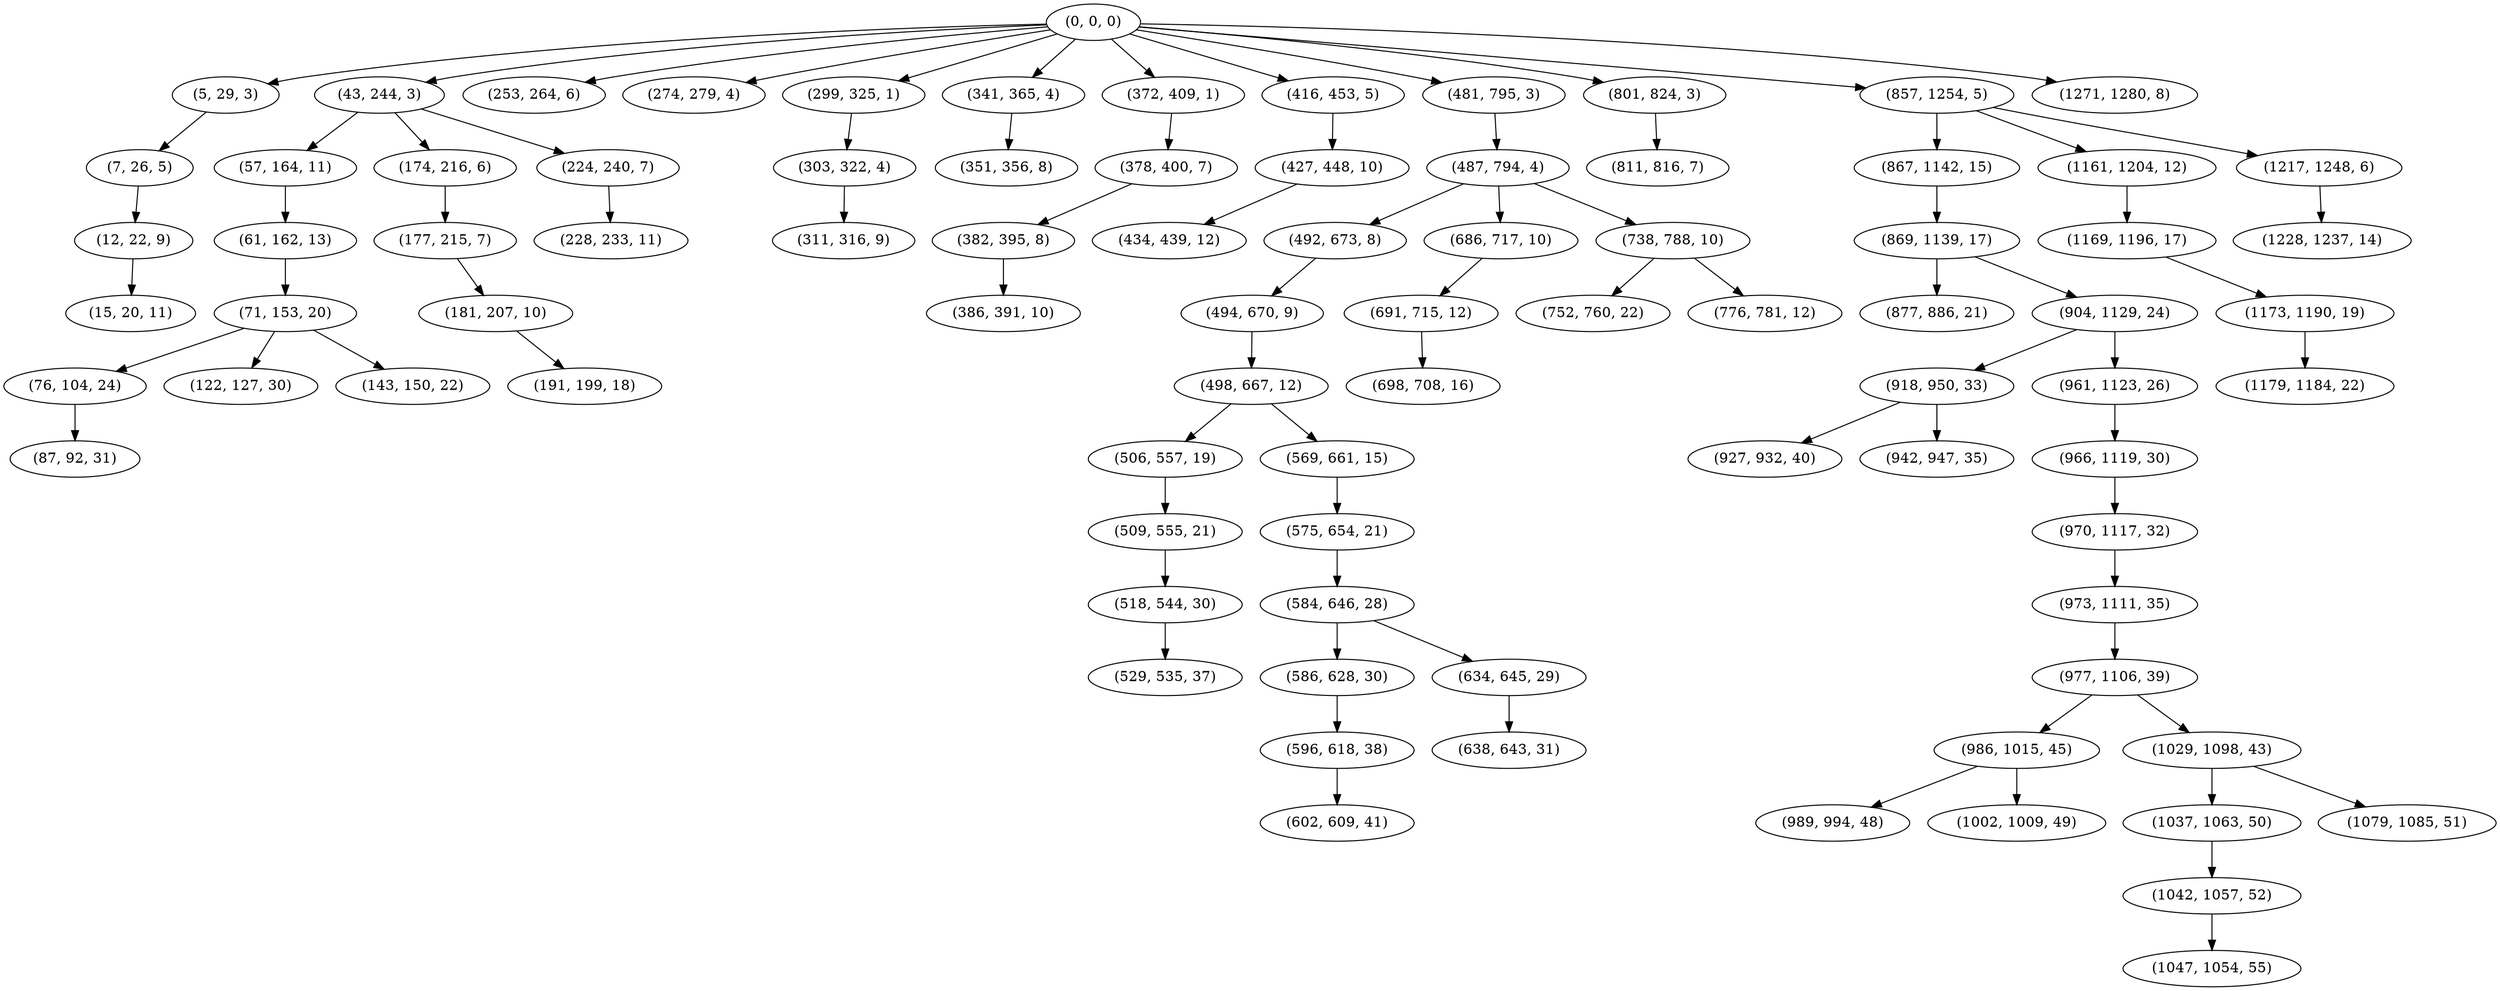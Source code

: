 digraph tree {
    "(0, 0, 0)";
    "(5, 29, 3)";
    "(7, 26, 5)";
    "(12, 22, 9)";
    "(15, 20, 11)";
    "(43, 244, 3)";
    "(57, 164, 11)";
    "(61, 162, 13)";
    "(71, 153, 20)";
    "(76, 104, 24)";
    "(87, 92, 31)";
    "(122, 127, 30)";
    "(143, 150, 22)";
    "(174, 216, 6)";
    "(177, 215, 7)";
    "(181, 207, 10)";
    "(191, 199, 18)";
    "(224, 240, 7)";
    "(228, 233, 11)";
    "(253, 264, 6)";
    "(274, 279, 4)";
    "(299, 325, 1)";
    "(303, 322, 4)";
    "(311, 316, 9)";
    "(341, 365, 4)";
    "(351, 356, 8)";
    "(372, 409, 1)";
    "(378, 400, 7)";
    "(382, 395, 8)";
    "(386, 391, 10)";
    "(416, 453, 5)";
    "(427, 448, 10)";
    "(434, 439, 12)";
    "(481, 795, 3)";
    "(487, 794, 4)";
    "(492, 673, 8)";
    "(494, 670, 9)";
    "(498, 667, 12)";
    "(506, 557, 19)";
    "(509, 555, 21)";
    "(518, 544, 30)";
    "(529, 535, 37)";
    "(569, 661, 15)";
    "(575, 654, 21)";
    "(584, 646, 28)";
    "(586, 628, 30)";
    "(596, 618, 38)";
    "(602, 609, 41)";
    "(634, 645, 29)";
    "(638, 643, 31)";
    "(686, 717, 10)";
    "(691, 715, 12)";
    "(698, 708, 16)";
    "(738, 788, 10)";
    "(752, 760, 22)";
    "(776, 781, 12)";
    "(801, 824, 3)";
    "(811, 816, 7)";
    "(857, 1254, 5)";
    "(867, 1142, 15)";
    "(869, 1139, 17)";
    "(877, 886, 21)";
    "(904, 1129, 24)";
    "(918, 950, 33)";
    "(927, 932, 40)";
    "(942, 947, 35)";
    "(961, 1123, 26)";
    "(966, 1119, 30)";
    "(970, 1117, 32)";
    "(973, 1111, 35)";
    "(977, 1106, 39)";
    "(986, 1015, 45)";
    "(989, 994, 48)";
    "(1002, 1009, 49)";
    "(1029, 1098, 43)";
    "(1037, 1063, 50)";
    "(1042, 1057, 52)";
    "(1047, 1054, 55)";
    "(1079, 1085, 51)";
    "(1161, 1204, 12)";
    "(1169, 1196, 17)";
    "(1173, 1190, 19)";
    "(1179, 1184, 22)";
    "(1217, 1248, 6)";
    "(1228, 1237, 14)";
    "(1271, 1280, 8)";
    "(0, 0, 0)" -> "(5, 29, 3)";
    "(0, 0, 0)" -> "(43, 244, 3)";
    "(0, 0, 0)" -> "(253, 264, 6)";
    "(0, 0, 0)" -> "(274, 279, 4)";
    "(0, 0, 0)" -> "(299, 325, 1)";
    "(0, 0, 0)" -> "(341, 365, 4)";
    "(0, 0, 0)" -> "(372, 409, 1)";
    "(0, 0, 0)" -> "(416, 453, 5)";
    "(0, 0, 0)" -> "(481, 795, 3)";
    "(0, 0, 0)" -> "(801, 824, 3)";
    "(0, 0, 0)" -> "(857, 1254, 5)";
    "(0, 0, 0)" -> "(1271, 1280, 8)";
    "(5, 29, 3)" -> "(7, 26, 5)";
    "(7, 26, 5)" -> "(12, 22, 9)";
    "(12, 22, 9)" -> "(15, 20, 11)";
    "(43, 244, 3)" -> "(57, 164, 11)";
    "(43, 244, 3)" -> "(174, 216, 6)";
    "(43, 244, 3)" -> "(224, 240, 7)";
    "(57, 164, 11)" -> "(61, 162, 13)";
    "(61, 162, 13)" -> "(71, 153, 20)";
    "(71, 153, 20)" -> "(76, 104, 24)";
    "(71, 153, 20)" -> "(122, 127, 30)";
    "(71, 153, 20)" -> "(143, 150, 22)";
    "(76, 104, 24)" -> "(87, 92, 31)";
    "(174, 216, 6)" -> "(177, 215, 7)";
    "(177, 215, 7)" -> "(181, 207, 10)";
    "(181, 207, 10)" -> "(191, 199, 18)";
    "(224, 240, 7)" -> "(228, 233, 11)";
    "(299, 325, 1)" -> "(303, 322, 4)";
    "(303, 322, 4)" -> "(311, 316, 9)";
    "(341, 365, 4)" -> "(351, 356, 8)";
    "(372, 409, 1)" -> "(378, 400, 7)";
    "(378, 400, 7)" -> "(382, 395, 8)";
    "(382, 395, 8)" -> "(386, 391, 10)";
    "(416, 453, 5)" -> "(427, 448, 10)";
    "(427, 448, 10)" -> "(434, 439, 12)";
    "(481, 795, 3)" -> "(487, 794, 4)";
    "(487, 794, 4)" -> "(492, 673, 8)";
    "(487, 794, 4)" -> "(686, 717, 10)";
    "(487, 794, 4)" -> "(738, 788, 10)";
    "(492, 673, 8)" -> "(494, 670, 9)";
    "(494, 670, 9)" -> "(498, 667, 12)";
    "(498, 667, 12)" -> "(506, 557, 19)";
    "(498, 667, 12)" -> "(569, 661, 15)";
    "(506, 557, 19)" -> "(509, 555, 21)";
    "(509, 555, 21)" -> "(518, 544, 30)";
    "(518, 544, 30)" -> "(529, 535, 37)";
    "(569, 661, 15)" -> "(575, 654, 21)";
    "(575, 654, 21)" -> "(584, 646, 28)";
    "(584, 646, 28)" -> "(586, 628, 30)";
    "(584, 646, 28)" -> "(634, 645, 29)";
    "(586, 628, 30)" -> "(596, 618, 38)";
    "(596, 618, 38)" -> "(602, 609, 41)";
    "(634, 645, 29)" -> "(638, 643, 31)";
    "(686, 717, 10)" -> "(691, 715, 12)";
    "(691, 715, 12)" -> "(698, 708, 16)";
    "(738, 788, 10)" -> "(752, 760, 22)";
    "(738, 788, 10)" -> "(776, 781, 12)";
    "(801, 824, 3)" -> "(811, 816, 7)";
    "(857, 1254, 5)" -> "(867, 1142, 15)";
    "(857, 1254, 5)" -> "(1161, 1204, 12)";
    "(857, 1254, 5)" -> "(1217, 1248, 6)";
    "(867, 1142, 15)" -> "(869, 1139, 17)";
    "(869, 1139, 17)" -> "(877, 886, 21)";
    "(869, 1139, 17)" -> "(904, 1129, 24)";
    "(904, 1129, 24)" -> "(918, 950, 33)";
    "(904, 1129, 24)" -> "(961, 1123, 26)";
    "(918, 950, 33)" -> "(927, 932, 40)";
    "(918, 950, 33)" -> "(942, 947, 35)";
    "(961, 1123, 26)" -> "(966, 1119, 30)";
    "(966, 1119, 30)" -> "(970, 1117, 32)";
    "(970, 1117, 32)" -> "(973, 1111, 35)";
    "(973, 1111, 35)" -> "(977, 1106, 39)";
    "(977, 1106, 39)" -> "(986, 1015, 45)";
    "(977, 1106, 39)" -> "(1029, 1098, 43)";
    "(986, 1015, 45)" -> "(989, 994, 48)";
    "(986, 1015, 45)" -> "(1002, 1009, 49)";
    "(1029, 1098, 43)" -> "(1037, 1063, 50)";
    "(1029, 1098, 43)" -> "(1079, 1085, 51)";
    "(1037, 1063, 50)" -> "(1042, 1057, 52)";
    "(1042, 1057, 52)" -> "(1047, 1054, 55)";
    "(1161, 1204, 12)" -> "(1169, 1196, 17)";
    "(1169, 1196, 17)" -> "(1173, 1190, 19)";
    "(1173, 1190, 19)" -> "(1179, 1184, 22)";
    "(1217, 1248, 6)" -> "(1228, 1237, 14)";
}
